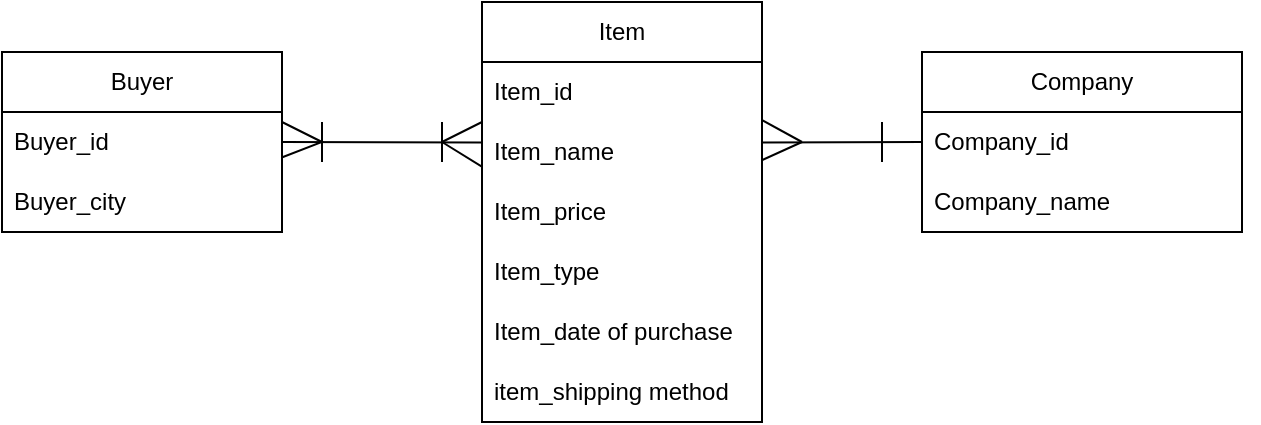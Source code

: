 <mxfile version="21.8.1" type="github">
  <diagram name="第 1 页" id="7rvDS9rxaqtdZqfZze3H">
    <mxGraphModel dx="724" dy="368" grid="1" gridSize="10" guides="1" tooltips="1" connect="1" arrows="1" fold="1" page="1" pageScale="1" pageWidth="827" pageHeight="1169" math="0" shadow="0">
      <root>
        <mxCell id="0" />
        <mxCell id="1" parent="0" />
        <mxCell id="npZYrpcKLzJFmQYhok-F-1" value="Buyer" style="swimlane;fontStyle=0;childLayout=stackLayout;horizontal=1;startSize=30;horizontalStack=0;resizeParent=1;resizeParentMax=0;resizeLast=0;collapsible=1;marginBottom=0;whiteSpace=wrap;html=1;" parent="1" vertex="1">
          <mxGeometry x="90" y="305" width="140" height="90" as="geometry">
            <mxRectangle x="120" y="280" width="60" height="30" as="alternateBounds" />
          </mxGeometry>
        </mxCell>
        <mxCell id="npZYrpcKLzJFmQYhok-F-2" value="Buyer_id" style="text;strokeColor=none;fillColor=none;align=left;verticalAlign=middle;spacingLeft=4;spacingRight=4;overflow=hidden;points=[[0,0.5],[1,0.5]];portConstraint=eastwest;rotatable=0;whiteSpace=wrap;html=1;" parent="npZYrpcKLzJFmQYhok-F-1" vertex="1">
          <mxGeometry y="30" width="140" height="30" as="geometry" />
        </mxCell>
        <mxCell id="1_fjODNgLqufioQrMCSC-1" value="" style="endArrow=none;html=1;rounded=0;exitX=0.999;exitY=0.758;exitDx=0;exitDy=0;exitPerimeter=0;" edge="1" parent="npZYrpcKLzJFmQYhok-F-1" source="npZYrpcKLzJFmQYhok-F-2">
          <mxGeometry width="50" height="50" relative="1" as="geometry">
            <mxPoint x="160" y="90" as="sourcePoint" />
            <mxPoint x="140" y="35" as="targetPoint" />
            <Array as="points">
              <mxPoint x="160" y="45" />
            </Array>
          </mxGeometry>
        </mxCell>
        <mxCell id="npZYrpcKLzJFmQYhok-F-3" value="Buyer_city" style="text;strokeColor=none;fillColor=none;align=left;verticalAlign=middle;spacingLeft=4;spacingRight=4;overflow=hidden;points=[[0,0.5],[1,0.5]];portConstraint=eastwest;rotatable=0;whiteSpace=wrap;html=1;" parent="npZYrpcKLzJFmQYhok-F-1" vertex="1">
          <mxGeometry y="60" width="140" height="30" as="geometry" />
        </mxCell>
        <mxCell id="npZYrpcKLzJFmQYhok-F-7" value="Company" style="swimlane;fontStyle=0;childLayout=stackLayout;horizontal=1;startSize=30;horizontalStack=0;resizeParent=1;resizeParentMax=0;resizeLast=0;collapsible=1;marginBottom=0;whiteSpace=wrap;html=1;" parent="1" vertex="1">
          <mxGeometry x="550" y="305" width="160" height="90" as="geometry">
            <mxRectangle x="120" y="280" width="60" height="30" as="alternateBounds" />
          </mxGeometry>
        </mxCell>
        <mxCell id="npZYrpcKLzJFmQYhok-F-8" value="Company_id" style="text;strokeColor=none;fillColor=none;align=left;verticalAlign=middle;spacingLeft=4;spacingRight=4;overflow=hidden;points=[[0,0.5],[1,0.5]];portConstraint=eastwest;rotatable=0;whiteSpace=wrap;html=1;" parent="npZYrpcKLzJFmQYhok-F-7" vertex="1">
          <mxGeometry y="30" width="160" height="30" as="geometry" />
        </mxCell>
        <mxCell id="npZYrpcKLzJFmQYhok-F-36" style="edgeStyle=none;rounded=0;orthogonalLoop=1;jettySize=auto;html=1;exitX=1;exitY=0.5;exitDx=0;exitDy=0;" parent="npZYrpcKLzJFmQYhok-F-7" source="npZYrpcKLzJFmQYhok-F-8" target="npZYrpcKLzJFmQYhok-F-8" edge="1">
          <mxGeometry relative="1" as="geometry" />
        </mxCell>
        <mxCell id="1_fjODNgLqufioQrMCSC-10" value="Company_name" style="text;strokeColor=none;fillColor=none;align=left;verticalAlign=middle;spacingLeft=4;spacingRight=4;overflow=hidden;points=[[0,0.5],[1,0.5]];portConstraint=eastwest;rotatable=0;whiteSpace=wrap;html=1;" vertex="1" parent="npZYrpcKLzJFmQYhok-F-7">
          <mxGeometry y="60" width="160" height="30" as="geometry" />
        </mxCell>
        <mxCell id="npZYrpcKLzJFmQYhok-F-12" value="Item" style="swimlane;fontStyle=0;childLayout=stackLayout;horizontal=1;startSize=30;horizontalStack=0;resizeParent=1;resizeParentMax=0;resizeLast=0;collapsible=1;marginBottom=0;whiteSpace=wrap;html=1;" parent="1" vertex="1">
          <mxGeometry x="330" y="280" width="140" height="210" as="geometry">
            <mxRectangle x="120" y="280" width="60" height="30" as="alternateBounds" />
          </mxGeometry>
        </mxCell>
        <mxCell id="npZYrpcKLzJFmQYhok-F-13" value="Item_id" style="text;strokeColor=none;fillColor=none;align=left;verticalAlign=middle;spacingLeft=4;spacingRight=4;overflow=hidden;points=[[0,0.5],[1,0.5]];portConstraint=eastwest;rotatable=0;whiteSpace=wrap;html=1;" parent="npZYrpcKLzJFmQYhok-F-12" vertex="1">
          <mxGeometry y="30" width="140" height="30" as="geometry" />
        </mxCell>
        <mxCell id="npZYrpcKLzJFmQYhok-F-15" value="Item_name" style="text;strokeColor=none;fillColor=none;align=left;verticalAlign=middle;spacingLeft=4;spacingRight=4;overflow=hidden;points=[[0,0.5],[1,0.5]];portConstraint=eastwest;rotatable=0;whiteSpace=wrap;html=1;" parent="npZYrpcKLzJFmQYhok-F-12" vertex="1">
          <mxGeometry y="60" width="140" height="30" as="geometry" />
        </mxCell>
        <mxCell id="npZYrpcKLzJFmQYhok-F-16" value="Item_price" style="text;strokeColor=none;fillColor=none;align=left;verticalAlign=middle;spacingLeft=4;spacingRight=4;overflow=hidden;points=[[0,0.5],[1,0.5]];portConstraint=eastwest;rotatable=0;whiteSpace=wrap;html=1;" parent="npZYrpcKLzJFmQYhok-F-12" vertex="1">
          <mxGeometry y="90" width="140" height="30" as="geometry" />
        </mxCell>
        <mxCell id="1_fjODNgLqufioQrMCSC-8" value="Item_type" style="text;strokeColor=none;fillColor=none;align=left;verticalAlign=middle;spacingLeft=4;spacingRight=4;overflow=hidden;points=[[0,0.5],[1,0.5]];portConstraint=eastwest;rotatable=0;whiteSpace=wrap;html=1;" vertex="1" parent="npZYrpcKLzJFmQYhok-F-12">
          <mxGeometry y="120" width="140" height="30" as="geometry" />
        </mxCell>
        <mxCell id="npZYrpcKLzJFmQYhok-F-20" value="Item_date of purchase" style="text;strokeColor=none;fillColor=none;align=left;verticalAlign=middle;spacingLeft=4;spacingRight=4;overflow=hidden;points=[[0,0.5],[1,0.5]];portConstraint=eastwest;rotatable=0;whiteSpace=wrap;html=1;" parent="npZYrpcKLzJFmQYhok-F-12" vertex="1">
          <mxGeometry y="150" width="140" height="30" as="geometry" />
        </mxCell>
        <mxCell id="1_fjODNgLqufioQrMCSC-9" value="item_shipping method" style="text;strokeColor=none;fillColor=none;align=left;verticalAlign=middle;spacingLeft=4;spacingRight=4;overflow=hidden;points=[[0,0.5],[1,0.5]];portConstraint=eastwest;rotatable=0;whiteSpace=wrap;html=1;" vertex="1" parent="npZYrpcKLzJFmQYhok-F-12">
          <mxGeometry y="180" width="140" height="30" as="geometry" />
        </mxCell>
        <mxCell id="npZYrpcKLzJFmQYhok-F-17" style="edgeStyle=none;rounded=0;orthogonalLoop=1;jettySize=auto;html=1;exitX=0.5;exitY=0;exitDx=0;exitDy=0;" parent="1" source="npZYrpcKLzJFmQYhok-F-1" target="npZYrpcKLzJFmQYhok-F-1" edge="1">
          <mxGeometry relative="1" as="geometry" />
        </mxCell>
        <mxCell id="npZYrpcKLzJFmQYhok-F-24" value="" style="endArrow=none;html=1;rounded=0;exitX=1;exitY=0.5;exitDx=0;exitDy=0;entryX=-0.002;entryY=0.341;entryDx=0;entryDy=0;entryPerimeter=0;" parent="1" source="npZYrpcKLzJFmQYhok-F-2" target="npZYrpcKLzJFmQYhok-F-15" edge="1">
          <mxGeometry width="50" height="50" relative="1" as="geometry">
            <mxPoint x="280" y="390" as="sourcePoint" />
            <mxPoint x="330" y="340" as="targetPoint" />
          </mxGeometry>
        </mxCell>
        <mxCell id="npZYrpcKLzJFmQYhok-F-25" value="" style="endArrow=none;html=1;rounded=0;" parent="1" edge="1">
          <mxGeometry width="50" height="50" relative="1" as="geometry">
            <mxPoint x="310" y="350" as="sourcePoint" />
            <mxPoint x="330" y="340" as="targetPoint" />
          </mxGeometry>
        </mxCell>
        <mxCell id="npZYrpcKLzJFmQYhok-F-26" value="" style="endArrow=none;html=1;rounded=0;entryX=-0.002;entryY=0.741;entryDx=0;entryDy=0;entryPerimeter=0;" parent="1" target="npZYrpcKLzJFmQYhok-F-15" edge="1">
          <mxGeometry width="50" height="50" relative="1" as="geometry">
            <mxPoint x="310" y="350" as="sourcePoint" />
            <mxPoint x="330" y="340" as="targetPoint" />
          </mxGeometry>
        </mxCell>
        <mxCell id="npZYrpcKLzJFmQYhok-F-27" value="" style="endArrow=none;html=1;rounded=0;" parent="1" edge="1">
          <mxGeometry width="50" height="50" relative="1" as="geometry">
            <mxPoint x="310" y="360" as="sourcePoint" />
            <mxPoint x="310" y="340" as="targetPoint" />
          </mxGeometry>
        </mxCell>
        <mxCell id="npZYrpcKLzJFmQYhok-F-30" value="" style="endArrow=none;html=1;rounded=0;" parent="1" edge="1">
          <mxGeometry width="50" height="50" relative="1" as="geometry">
            <mxPoint x="250" y="340" as="sourcePoint" />
            <mxPoint x="250" y="360" as="targetPoint" />
          </mxGeometry>
        </mxCell>
        <mxCell id="npZYrpcKLzJFmQYhok-F-31" value="" style="endArrow=none;html=1;rounded=0;exitX=1;exitY=0.341;exitDx=0;exitDy=0;entryX=0;entryY=0.5;entryDx=0;entryDy=0;exitPerimeter=0;" parent="1" source="npZYrpcKLzJFmQYhok-F-15" target="npZYrpcKLzJFmQYhok-F-8" edge="1">
          <mxGeometry width="50" height="50" relative="1" as="geometry">
            <mxPoint x="370" y="360" as="sourcePoint" />
            <mxPoint x="420" y="310" as="targetPoint" />
          </mxGeometry>
        </mxCell>
        <mxCell id="npZYrpcKLzJFmQYhok-F-32" value="" style="endArrow=none;html=1;rounded=0;entryX=0.999;entryY=0.965;entryDx=0;entryDy=0;entryPerimeter=0;" parent="1" target="npZYrpcKLzJFmQYhok-F-13" edge="1">
          <mxGeometry width="50" height="50" relative="1" as="geometry">
            <mxPoint x="490" y="350" as="sourcePoint" />
            <mxPoint x="510" y="330" as="targetPoint" />
          </mxGeometry>
        </mxCell>
        <mxCell id="npZYrpcKLzJFmQYhok-F-33" value="" style="endArrow=none;html=1;rounded=0;entryX=0.999;entryY=0.637;entryDx=0;entryDy=0;entryPerimeter=0;" parent="1" target="npZYrpcKLzJFmQYhok-F-15" edge="1">
          <mxGeometry width="50" height="50" relative="1" as="geometry">
            <mxPoint x="490" y="350" as="sourcePoint" />
            <mxPoint x="480" y="349" as="targetPoint" />
          </mxGeometry>
        </mxCell>
        <mxCell id="npZYrpcKLzJFmQYhok-F-34" value="" style="endArrow=none;html=1;rounded=0;" parent="1" edge="1">
          <mxGeometry width="50" height="50" relative="1" as="geometry">
            <mxPoint x="530" y="360" as="sourcePoint" />
            <mxPoint x="530" y="340" as="targetPoint" />
          </mxGeometry>
        </mxCell>
      </root>
    </mxGraphModel>
  </diagram>
</mxfile>
